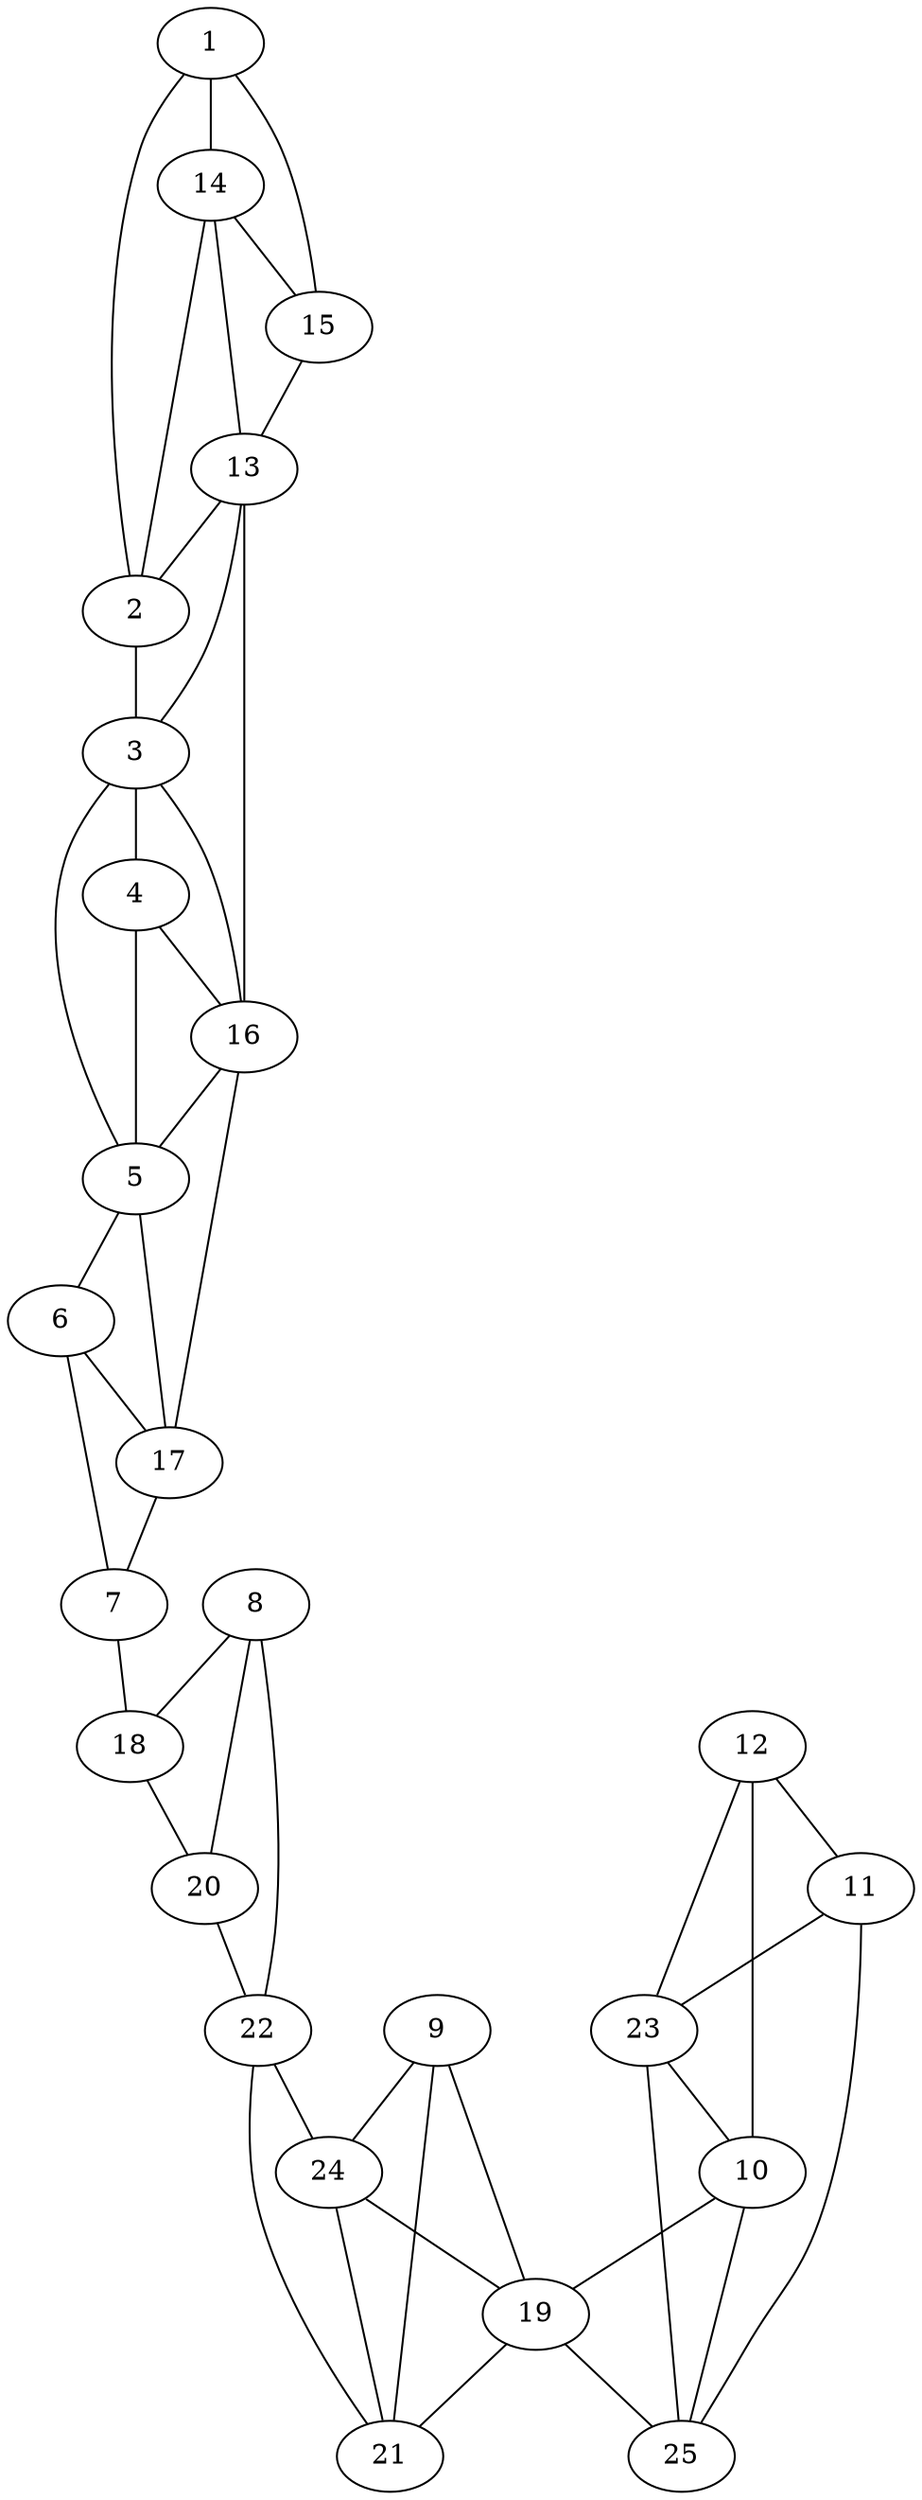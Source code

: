 graph pdb1lrj {
	1	 [aaLength=14,
		sequence=GYIGSHTCVQLLQN,
		type=0];
	14	 [aaLength=6,
		sequence=DVIILD,
		type=1];
	1 -- 14	 [distance0="34.61983",
		frequency=1,
		type0=3];
	2	 [aaLength=11,
		sequence=SVLPVIERLGG,
		type=0];
	1 -- 2	 [distance0="30.16098",
		frequency=1,
		type0=1];
	15	 [aaLength=5,
		sequence=RVLVT,
		type=1];
	1 -- 15	 [distance0="31.7259",
		frequency=1,
		type0=2];
	2 -- 14	 [distance0="40.18255",
		frequency=1,
		type0=3];
	3	 [aaLength=12,
		sequence=NEALMTEILHDH,
		type=0];
	2 -- 3	 [distance0="24.0689",
		frequency=1,
		type0=1];
	4	 [aaLength=8,
		sequence=AVGESVQK,
		type=0];
	3 -- 4	 [distance0="38.36275",
		frequency=1,
		type0=3];
	5	 [aaLength=24,
		sequence=KPLEYYDNNVNGTLRLISAMRAAN,
		type=0];
	3 -- 5	 [distance0="33.71292",
		frequency=1,
		type0=2];
	16	 [aaLength=4,
		sequence=TVIH,
		type=1];
	3 -- 16	 [distance0="3.0",
		frequency=1,
		type0=4];
	4 -- 5	 [distance0="18.30381",
		distance1="0.0",
		frequency=2,
		type0=1,
		type1=5];
	4 -- 16	 [distance0="31.85133",
		frequency=1,
		type0=2];
	6	 [aaLength=6,
		sequence=SATVYG,
		type=0];
	5 -- 6	 [distance0="36.81644",
		frequency=1,
		type0=3];
	17	 [aaLength=5,
		sequence=NFIFS,
		type=1];
	5 -- 17	 [distance0="2.0",
		frequency=1,
		type0=4];
	6 -- 17	 [distance0="17.84267",
		frequency=1,
		type0=1];
	7	 [aaLength=21,
		sequence=SPYGKSKLMVEQILTDLQKAQ,
		type=0];
	7 -- 6	 [distance0="25.22644",
		frequency=1,
		type0=1];
	18	 [aaLength=7,
		sequence=SIALLRY,
		type=1];
	7 -- 18	 [distance0="33.25823",
		distance1="3.0",
		frequency=2,
		type0=2,
		type1=4];
	8	 [aaLength=11,
		sequence=NLMPYIAQVAV,
		type=0];
	8 -- 18	 [distance0="38.2134",
		frequency=1,
		type0=3];
	20	 [aaLength=3,
		sequence=NPV,
		type=1];
	8 -- 20	 [distance0="32.80646",
		frequency=1,
		type0=2];
	22	 [aaLength=4,
		sequence=LAIF,
		type=1];
	8 -- 22	 [distance0="30.533",
		distance1="5.0",
		frequency=2,
		type0=1,
		type1=4];
	9	 [aaLength=16,
		sequence=VMDLADGHVVAMEKLA,
		type=0];
	24	 [aaLength=2,
		sequence=VR,
		type=1];
	9 -- 24	 [distance0="27.61786",
		frequency=1,
		type0=2];
	21	 [aaLength=3,
		sequence=YIH,
		type=1];
	9 -- 21	 [distance0="27.12464",
		frequency=1,
		type0=1];
	19	 [aaLength=7,
		sequence=GVHIYNL,
		type=1];
	9 -- 19	 [distance0="32.981",
		distance1="3.0",
		frequency=2,
		type0=3,
		type1=4];
	10	 [aaLength=13,
		sequence=VLDVVNAFSKACG,
		type=0];
	10 -- 19	 [distance0="22.21428",
		frequency=1,
		type0=2];
	25	 [aaLength=2,
		sequence=NS,
		type=1];
	10 -- 25	 [distance0="17.36301",
		frequency=1,
		type0=1];
	11	 [aaLength=9,
		sequence=ASKADRELN,
		type=0];
	23	 [aaLength=4,
		sequence=YHFA,
		type=1];
	11 -- 23	 [distance0="25.15721",
		frequency=1,
		type0=1];
	11 -- 25	 [distance0="40.4955",
		frequency=1,
		type0=3];
	12	 [aaLength=16,
		sequence=TLDEMAQDTWHWQSRH,
		type=0];
	12 -- 11	 [distance0="25.63059",
		frequency=1,
		type0=1];
	12 -- 10	 [distance0="49.36143",
		frequency=1,
		type0=3];
	12 -- 23	 [distance0="39.47179",
		frequency=1,
		type0=2];
	13	 [aaLength=4,
		sequence=TFVE,
		type=1];
	13 -- 14	 [distance0="27.0",
		frequency=1,
		type0=2];
	13 -- 2	 [distance0="40.51713",
		frequency=1,
		type0=3];
	13 -- 3	 [distance0="4.0",
		frequency=1,
		type0=4];
	13 -- 16	 [distance0="23.0",
		frequency=1,
		type0=1];
	14 -- 15	 [distance0="24.0",
		frequency=1,
		type0=1];
	15 -- 13	 [distance0="51.0",
		frequency=1,
		type0=3];
	16 -- 5	 [distance0="37.91002",
		frequency=1,
		type0=3];
	17 -- 7	 [distance0="37.0285",
		frequency=1,
		type0=2];
	17 -- 16	 [distance0="42.0",
		frequency=1,
		type0=3];
	18 -- 20	 [distance0="8.0",
		distance1="1.0",
		frequency=2,
		type0=1,
		type1=4];
	19 -- 21	 [distance0="22.0",
		frequency=1,
		type0=2];
	19 -- 25	 [distance0="12.0",
		distance1="5.0",
		frequency=2,
		type0=1,
		type1=4];
	20 -- 22	 [distance0="36.0",
		frequency=1,
		type0=3];
	21 -- 24	 [distance0="3.0",
		frequency=1,
		type0=1];
	21 -- 22	 [distance0="18.0",
		frequency=1,
		type0=2];
	22 -- 24	 [distance0="15.0",
		distance1="11.0",
		frequency=2,
		type0=1,
		type1=4];
	23 -- 10	 [distance0="24.21723",
		frequency=1,
		type0=2];
	23 -- 25	 [distance0="19.0",
		frequency=1,
		type0=1];
	24 -- 19	 [distance0="25.0",
		frequency=1,
		type0=3];
}

